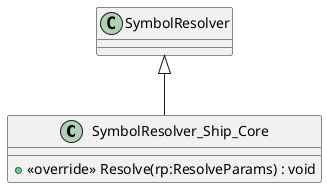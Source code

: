 @startuml
class SymbolResolver_Ship_Core {
    + <<override>> Resolve(rp:ResolveParams) : void
}
SymbolResolver <|-- SymbolResolver_Ship_Core
@enduml
